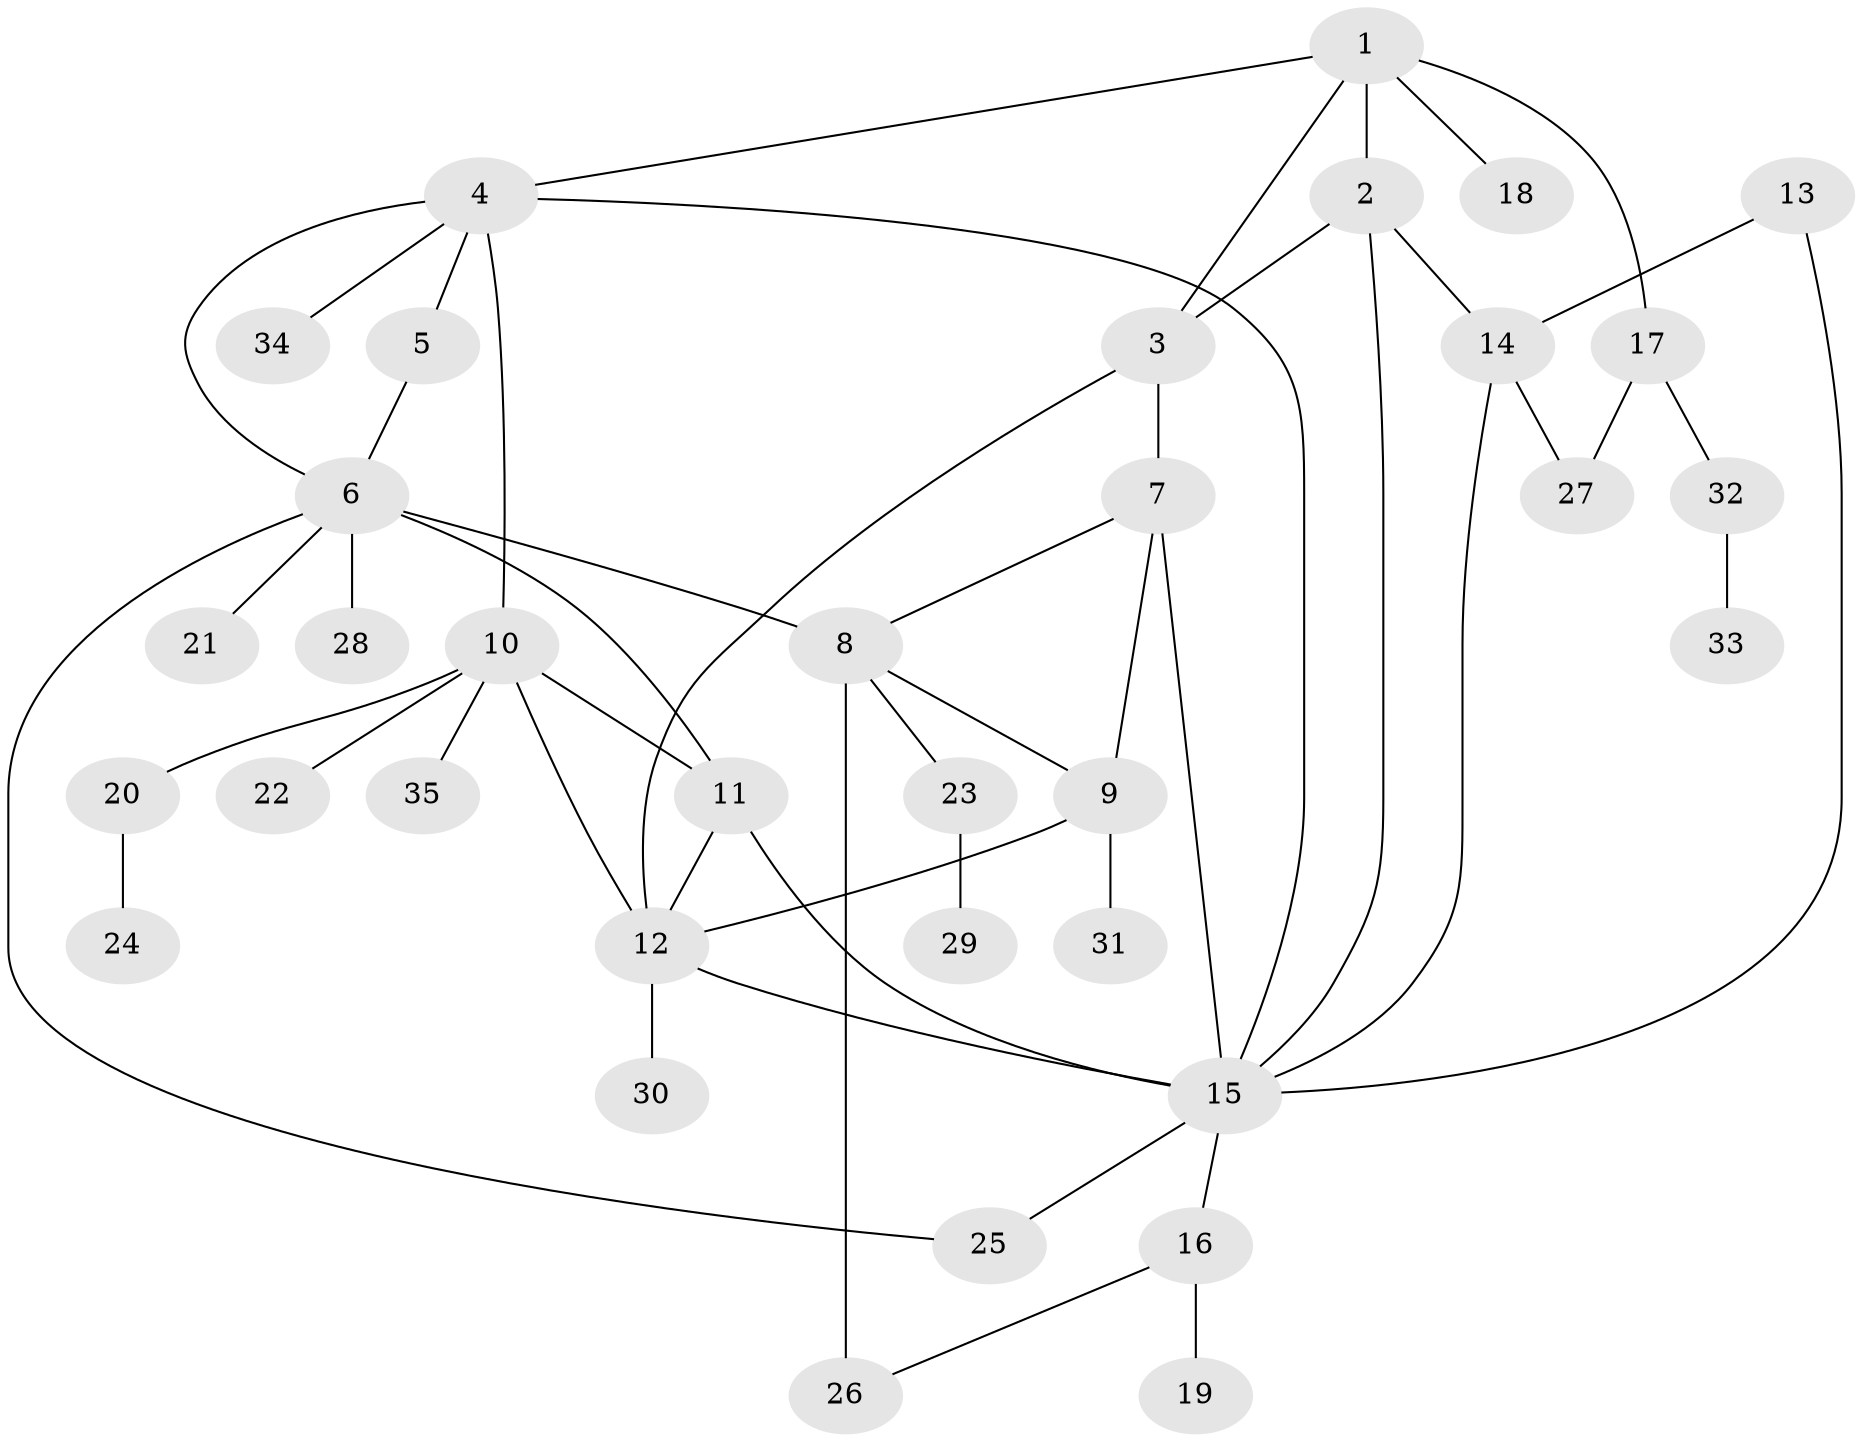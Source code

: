 // original degree distribution, {6: 0.029411764705882353, 4: 0.04411764705882353, 7: 0.058823529411764705, 3: 0.07352941176470588, 8: 0.029411764705882353, 5: 0.058823529411764705, 9: 0.014705882352941176, 1: 0.5588235294117647, 2: 0.1323529411764706}
// Generated by graph-tools (version 1.1) at 2025/37/03/09/25 02:37:15]
// undirected, 35 vertices, 51 edges
graph export_dot {
graph [start="1"]
  node [color=gray90,style=filled];
  1;
  2;
  3;
  4;
  5;
  6;
  7;
  8;
  9;
  10;
  11;
  12;
  13;
  14;
  15;
  16;
  17;
  18;
  19;
  20;
  21;
  22;
  23;
  24;
  25;
  26;
  27;
  28;
  29;
  30;
  31;
  32;
  33;
  34;
  35;
  1 -- 2 [weight=1.0];
  1 -- 3 [weight=1.0];
  1 -- 4 [weight=1.0];
  1 -- 17 [weight=1.0];
  1 -- 18 [weight=1.0];
  2 -- 3 [weight=1.0];
  2 -- 14 [weight=1.0];
  2 -- 15 [weight=1.0];
  3 -- 7 [weight=2.0];
  3 -- 12 [weight=1.0];
  4 -- 5 [weight=1.0];
  4 -- 6 [weight=1.0];
  4 -- 10 [weight=1.0];
  4 -- 15 [weight=1.0];
  4 -- 34 [weight=1.0];
  5 -- 6 [weight=1.0];
  6 -- 8 [weight=1.0];
  6 -- 11 [weight=1.0];
  6 -- 21 [weight=1.0];
  6 -- 25 [weight=1.0];
  6 -- 28 [weight=1.0];
  7 -- 8 [weight=1.0];
  7 -- 9 [weight=1.0];
  7 -- 15 [weight=1.0];
  8 -- 9 [weight=1.0];
  8 -- 23 [weight=1.0];
  8 -- 26 [weight=3.0];
  9 -- 12 [weight=1.0];
  9 -- 31 [weight=1.0];
  10 -- 11 [weight=1.0];
  10 -- 12 [weight=1.0];
  10 -- 20 [weight=1.0];
  10 -- 22 [weight=1.0];
  10 -- 35 [weight=1.0];
  11 -- 12 [weight=1.0];
  11 -- 15 [weight=1.0];
  12 -- 15 [weight=1.0];
  12 -- 30 [weight=1.0];
  13 -- 14 [weight=1.0];
  13 -- 15 [weight=1.0];
  14 -- 15 [weight=1.0];
  14 -- 27 [weight=1.0];
  15 -- 16 [weight=1.0];
  15 -- 25 [weight=1.0];
  16 -- 19 [weight=4.0];
  16 -- 26 [weight=1.0];
  17 -- 27 [weight=2.0];
  17 -- 32 [weight=1.0];
  20 -- 24 [weight=3.0];
  23 -- 29 [weight=1.0];
  32 -- 33 [weight=1.0];
}
